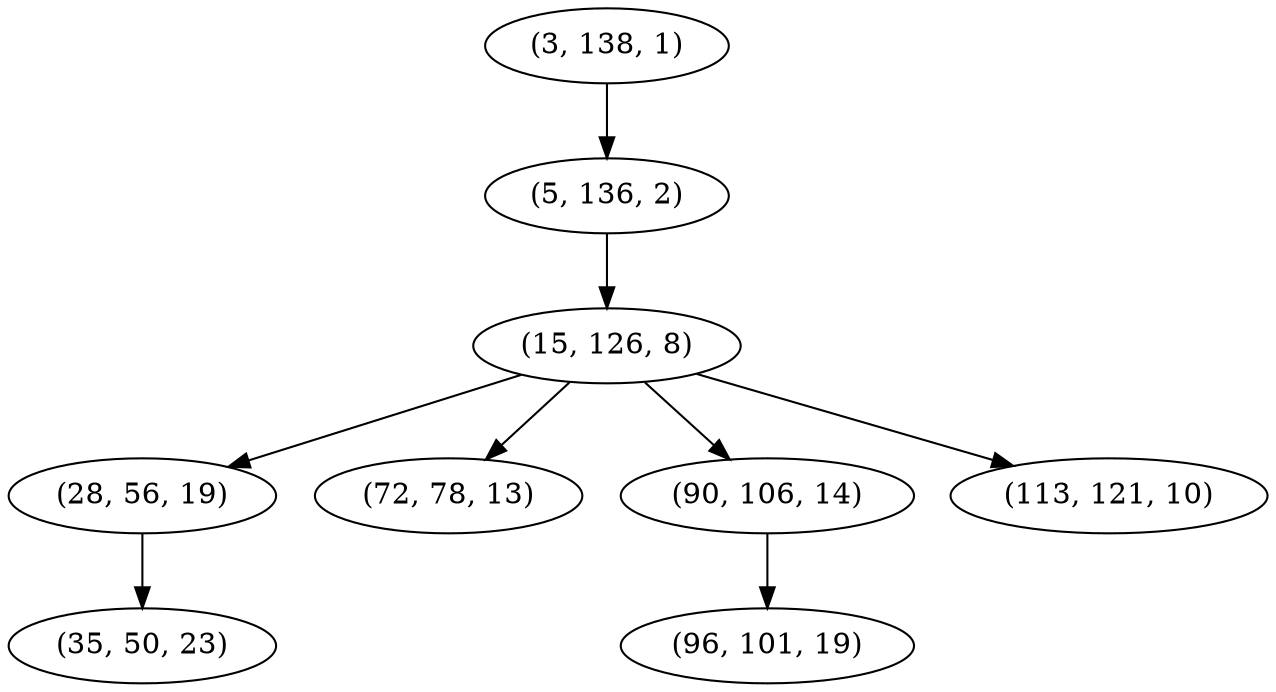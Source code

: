 digraph tree {
    "(3, 138, 1)";
    "(5, 136, 2)";
    "(15, 126, 8)";
    "(28, 56, 19)";
    "(35, 50, 23)";
    "(72, 78, 13)";
    "(90, 106, 14)";
    "(96, 101, 19)";
    "(113, 121, 10)";
    "(3, 138, 1)" -> "(5, 136, 2)";
    "(5, 136, 2)" -> "(15, 126, 8)";
    "(15, 126, 8)" -> "(28, 56, 19)";
    "(15, 126, 8)" -> "(72, 78, 13)";
    "(15, 126, 8)" -> "(90, 106, 14)";
    "(15, 126, 8)" -> "(113, 121, 10)";
    "(28, 56, 19)" -> "(35, 50, 23)";
    "(90, 106, 14)" -> "(96, 101, 19)";
}
